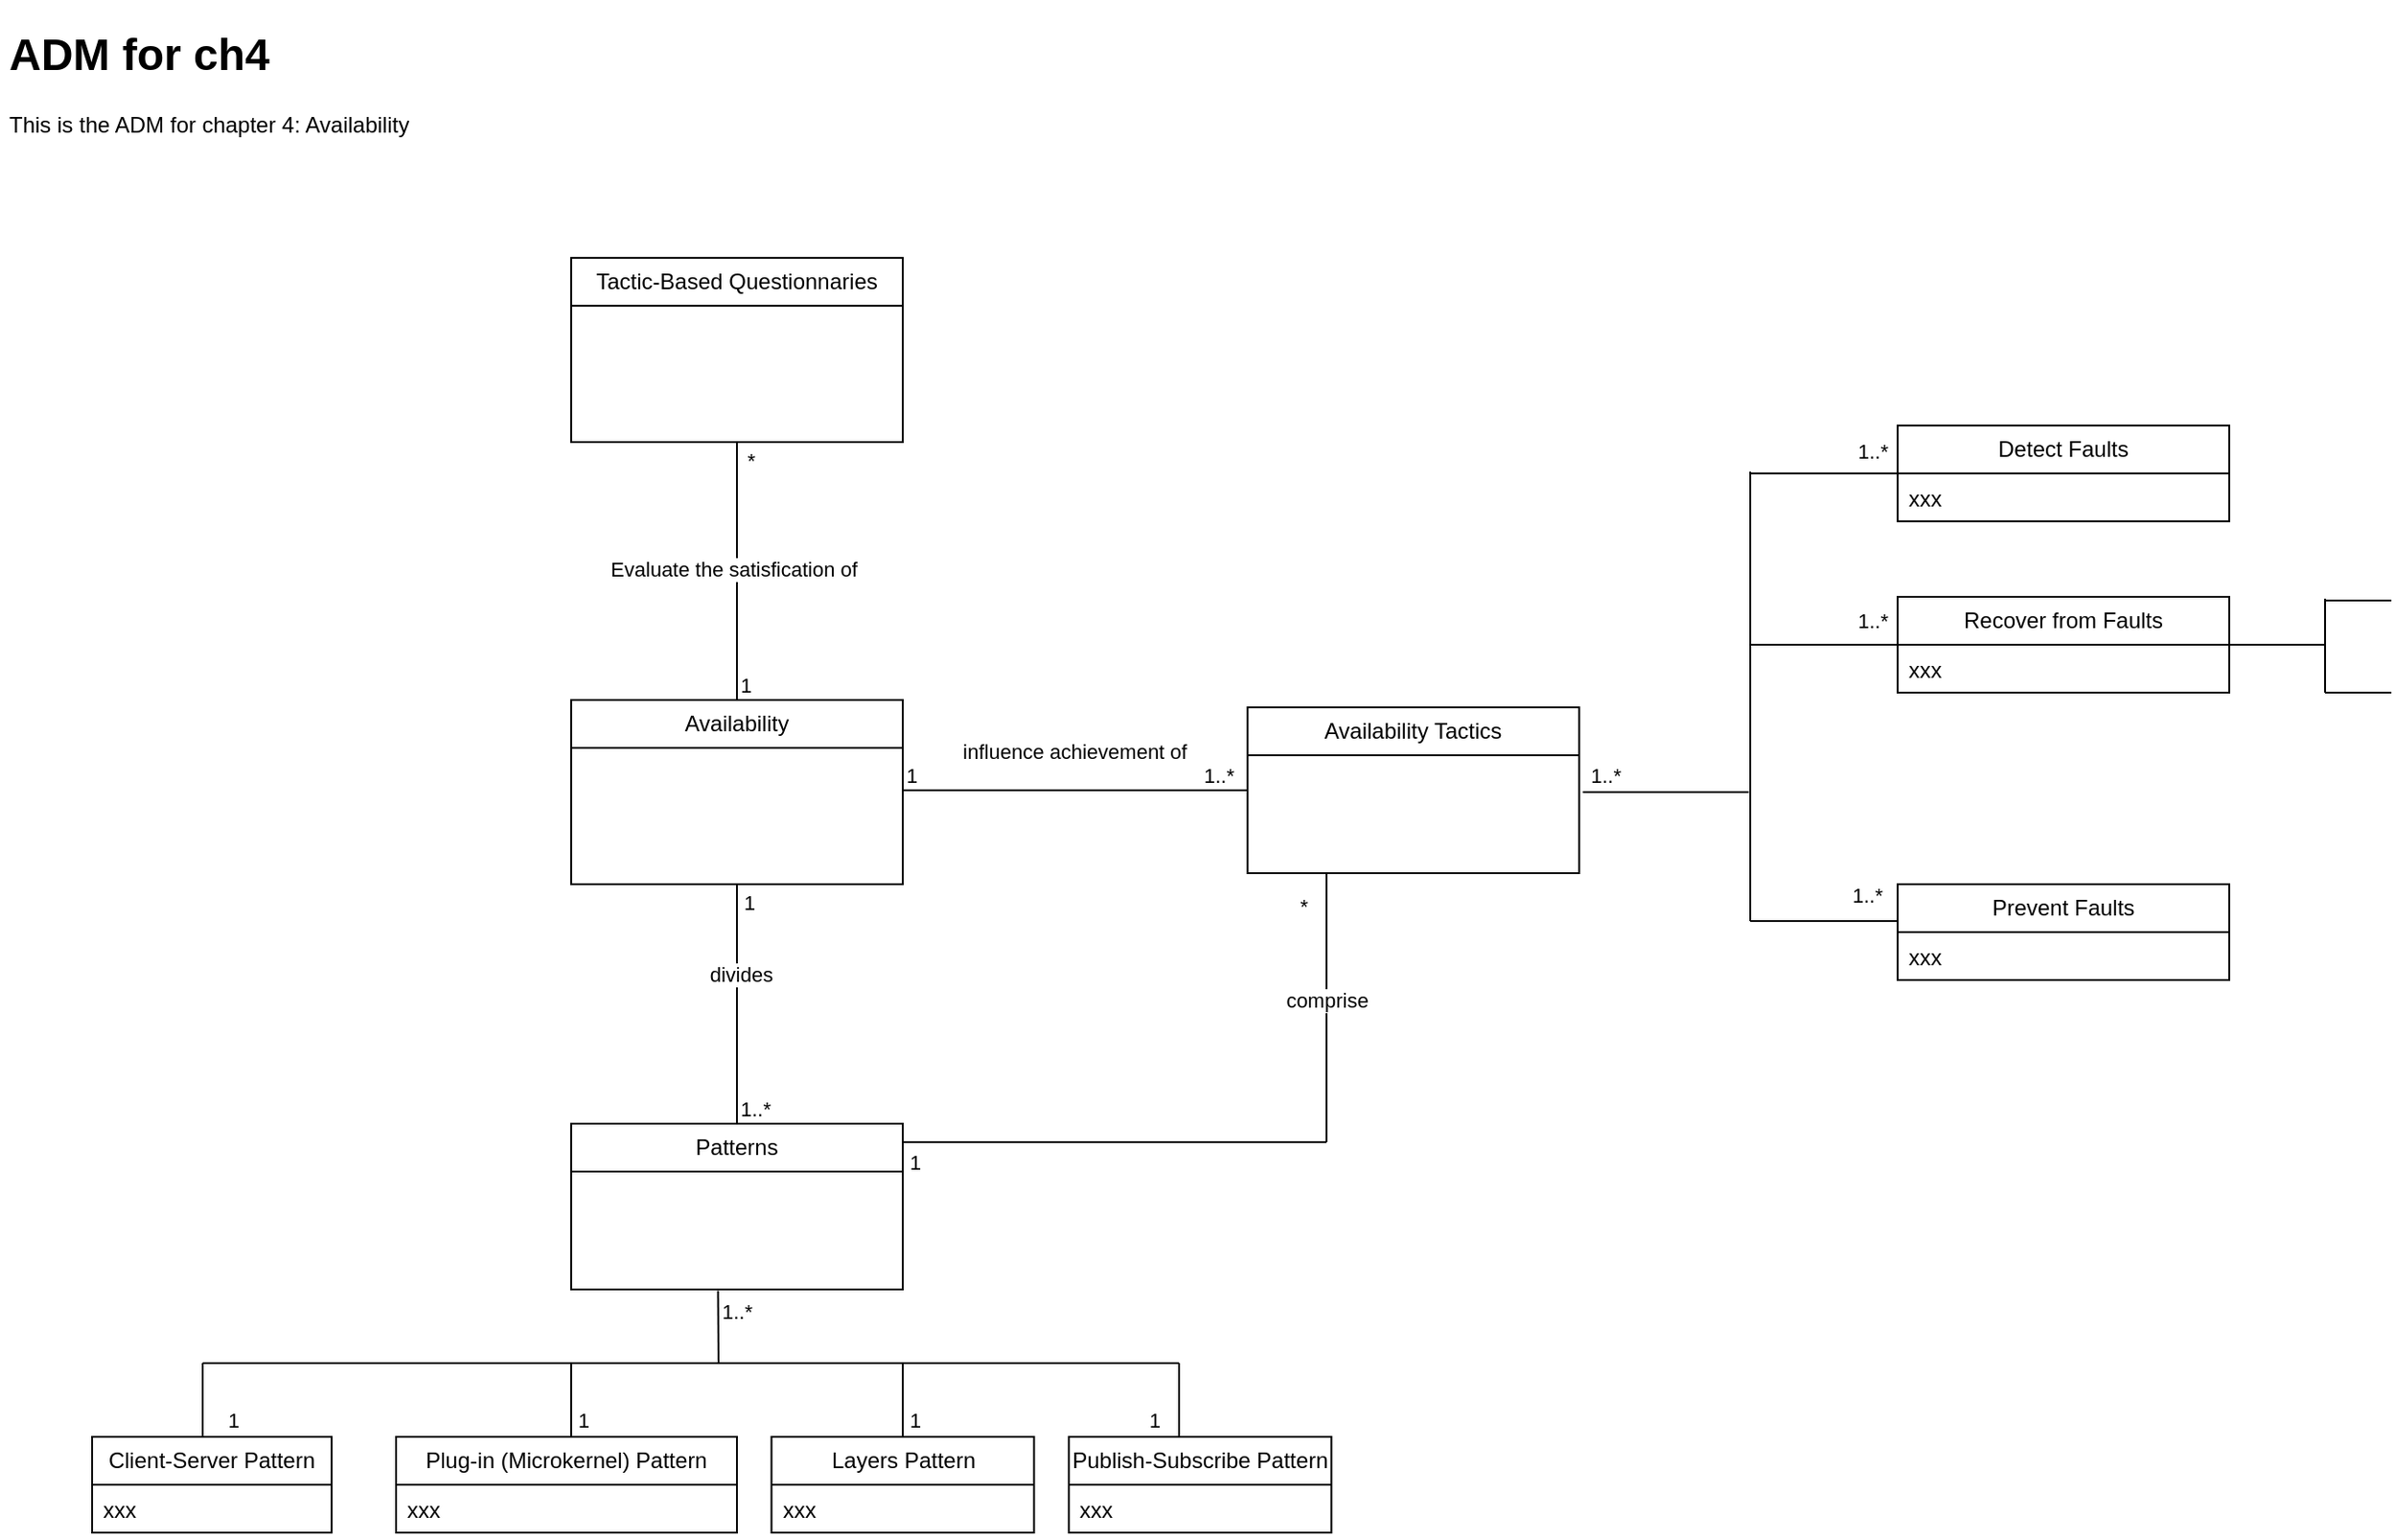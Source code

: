 <mxfile version="22.1.7" type="github">
  <diagram name="Page-1" id="c4acf3e9-155e-7222-9cf6-157b1a14988f">
    <mxGraphModel dx="327" dy="176" grid="0" gridSize="10" guides="1" tooltips="1" connect="1" arrows="1" fold="1" page="0" pageScale="1" pageWidth="850" pageHeight="1100" background="none" math="0" shadow="0">
      <root>
        <mxCell id="0" />
        <mxCell id="1" parent="0" />
        <mxCell id="OZuqmoxS4hGVeMsFbTug-1" value="&lt;h1&gt;ADM for ch4&lt;/h1&gt;&lt;p&gt;This is the ADM for chapter 4: Availability&lt;/p&gt;" style="text;html=1;strokeColor=none;fillColor=none;spacing=5;spacingTop=-20;whiteSpace=wrap;overflow=hidden;rounded=0;" parent="1" vertex="1">
          <mxGeometry x="10" y="10" width="247" height="120" as="geometry" />
        </mxCell>
        <mxCell id="OZuqmoxS4hGVeMsFbTug-35" value="Availability" style="swimlane;fontStyle=0;childLayout=stackLayout;horizontal=1;startSize=26;fillColor=none;horizontalStack=0;resizeParent=1;resizeParentMax=0;resizeLast=0;collapsible=1;marginBottom=0;whiteSpace=wrap;html=1;" parent="1" vertex="1">
          <mxGeometry x="320" y="380" width="180" height="100" as="geometry" />
        </mxCell>
        <mxCell id="OZuqmoxS4hGVeMsFbTug-51" value="Tactic-Based Questionnaries" style="swimlane;fontStyle=0;childLayout=stackLayout;horizontal=1;startSize=26;fillColor=none;horizontalStack=0;resizeParent=1;resizeParentMax=0;resizeLast=0;collapsible=1;marginBottom=0;whiteSpace=wrap;html=1;" parent="1" vertex="1">
          <mxGeometry x="320" y="140" width="180" height="100" as="geometry" />
        </mxCell>
        <mxCell id="OZuqmoxS4hGVeMsFbTug-60" value="Patterns" style="swimlane;fontStyle=0;childLayout=stackLayout;horizontal=1;startSize=26;fillColor=none;horizontalStack=0;resizeParent=1;resizeParentMax=0;resizeLast=0;collapsible=1;marginBottom=0;whiteSpace=wrap;html=1;" parent="1" vertex="1">
          <mxGeometry x="320" y="610" width="180" height="90" as="geometry" />
        </mxCell>
        <mxCell id="OZuqmoxS4hGVeMsFbTug-84" value="" style="endArrow=none;html=1;edgeStyle=orthogonalEdgeStyle;rounded=0;exitX=0.5;exitY=0;exitDx=0;exitDy=0;" parent="1" source="OZuqmoxS4hGVeMsFbTug-60" target="OZuqmoxS4hGVeMsFbTug-35" edge="1">
          <mxGeometry relative="1" as="geometry">
            <mxPoint x="430.08" y="630" as="sourcePoint" />
            <mxPoint x="590.08" y="630" as="targetPoint" />
          </mxGeometry>
        </mxCell>
        <mxCell id="OZuqmoxS4hGVeMsFbTug-85" value="1..*" style="edgeLabel;resizable=0;html=1;align=left;verticalAlign=bottom;" parent="OZuqmoxS4hGVeMsFbTug-84" connectable="0" vertex="1">
          <mxGeometry x="-1" relative="1" as="geometry" />
        </mxCell>
        <mxCell id="OZuqmoxS4hGVeMsFbTug-86" value="1" style="edgeLabel;resizable=0;html=1;align=right;verticalAlign=bottom;" parent="OZuqmoxS4hGVeMsFbTug-84" connectable="0" vertex="1">
          <mxGeometry x="1" relative="1" as="geometry">
            <mxPoint x="10" y="18" as="offset" />
          </mxGeometry>
        </mxCell>
        <mxCell id="OZuqmoxS4hGVeMsFbTug-87" value="divides" style="edgeLabel;html=1;align=center;verticalAlign=middle;resizable=0;points=[];" parent="OZuqmoxS4hGVeMsFbTug-84" vertex="1" connectable="0">
          <mxGeometry x="0.246" y="-2" relative="1" as="geometry">
            <mxPoint as="offset" />
          </mxGeometry>
        </mxCell>
        <mxCell id="OZuqmoxS4hGVeMsFbTug-98" value="" style="endArrow=none;html=1;edgeStyle=orthogonalEdgeStyle;rounded=0;exitX=0.5;exitY=0;exitDx=0;exitDy=0;" parent="1" source="OZuqmoxS4hGVeMsFbTug-35" target="OZuqmoxS4hGVeMsFbTug-51" edge="1">
          <mxGeometry relative="1" as="geometry">
            <mxPoint x="400.08" y="290" as="sourcePoint" />
            <mxPoint x="560.08" y="290" as="targetPoint" />
          </mxGeometry>
        </mxCell>
        <mxCell id="OZuqmoxS4hGVeMsFbTug-99" value="1" style="edgeLabel;resizable=0;html=1;align=left;verticalAlign=bottom;" parent="OZuqmoxS4hGVeMsFbTug-98" connectable="0" vertex="1">
          <mxGeometry x="-1" relative="1" as="geometry" />
        </mxCell>
        <mxCell id="OZuqmoxS4hGVeMsFbTug-100" value="*" style="edgeLabel;resizable=0;html=1;align=right;verticalAlign=bottom;" parent="OZuqmoxS4hGVeMsFbTug-98" connectable="0" vertex="1">
          <mxGeometry x="1" relative="1" as="geometry">
            <mxPoint x="10" y="18" as="offset" />
          </mxGeometry>
        </mxCell>
        <mxCell id="OZuqmoxS4hGVeMsFbTug-102" value="Evaluate the satisfication of" style="edgeLabel;html=1;align=center;verticalAlign=middle;resizable=0;points=[];" parent="OZuqmoxS4hGVeMsFbTug-98" vertex="1" connectable="0">
          <mxGeometry x="0.012" y="2" relative="1" as="geometry">
            <mxPoint as="offset" />
          </mxGeometry>
        </mxCell>
        <mxCell id="Bf2Zrh9VJoYy281yFuav-2" value="Availability Tactics" style="swimlane;fontStyle=0;childLayout=stackLayout;horizontal=1;startSize=26;fillColor=none;horizontalStack=0;resizeParent=1;resizeParentMax=0;resizeLast=0;collapsible=1;marginBottom=0;whiteSpace=wrap;html=1;" parent="1" vertex="1">
          <mxGeometry x="687.17" y="384" width="180" height="90" as="geometry" />
        </mxCell>
        <mxCell id="Bf2Zrh9VJoYy281yFuav-4" value="" style="endArrow=none;html=1;rounded=0;entryX=0;entryY=0.5;entryDx=0;entryDy=0;" parent="1" target="Bf2Zrh9VJoYy281yFuav-2" edge="1">
          <mxGeometry width="50" height="50" relative="1" as="geometry">
            <mxPoint x="500.17" y="429" as="sourcePoint" />
            <mxPoint x="629.17" y="429.156" as="targetPoint" />
          </mxGeometry>
        </mxCell>
        <mxCell id="Bf2Zrh9VJoYy281yFuav-5" value="1" style="edgeLabel;resizable=0;html=1;align=left;verticalAlign=bottom;" parent="1" connectable="0" vertex="1">
          <mxGeometry x="500" y="429" as="geometry" />
        </mxCell>
        <mxCell id="Bf2Zrh9VJoYy281yFuav-6" value="1..*" style="edgeLabel;resizable=0;html=1;align=right;verticalAlign=bottom;" parent="1" connectable="0" vertex="1">
          <mxGeometry x="680.17" y="429.0" as="geometry" />
        </mxCell>
        <mxCell id="8VK9so_CP51kFQA9M_FP-1" value="" style="endArrow=none;html=1;rounded=0;" parent="1" edge="1">
          <mxGeometry width="50" height="50" relative="1" as="geometry">
            <mxPoint x="869.17" y="430" as="sourcePoint" />
            <mxPoint x="959.17" y="430" as="targetPoint" />
          </mxGeometry>
        </mxCell>
        <mxCell id="8VK9so_CP51kFQA9M_FP-3" value="" style="endArrow=none;html=1;rounded=0;" parent="1" edge="1">
          <mxGeometry width="50" height="50" relative="1" as="geometry">
            <mxPoint x="960" y="500" as="sourcePoint" />
            <mxPoint x="960" y="256" as="targetPoint" />
          </mxGeometry>
        </mxCell>
        <mxCell id="8VK9so_CP51kFQA9M_FP-4" value="" style="endArrow=none;html=1;rounded=0;" parent="1" edge="1">
          <mxGeometry width="50" height="50" relative="1" as="geometry">
            <mxPoint x="960" y="350" as="sourcePoint" />
            <mxPoint x="1040" y="350" as="targetPoint" />
          </mxGeometry>
        </mxCell>
        <mxCell id="8VK9so_CP51kFQA9M_FP-5" value="Recover from Faults" style="swimlane;fontStyle=0;childLayout=stackLayout;horizontal=1;startSize=26;fillColor=none;horizontalStack=0;resizeParent=1;resizeParentMax=0;resizeLast=0;collapsible=1;marginBottom=0;whiteSpace=wrap;html=1;" parent="1" vertex="1">
          <mxGeometry x="1040.0" y="324" width="180" height="52" as="geometry" />
        </mxCell>
        <mxCell id="8VK9so_CP51kFQA9M_FP-6" value="xxx" style="text;strokeColor=none;fillColor=none;align=left;verticalAlign=top;spacingLeft=4;spacingRight=4;overflow=hidden;rotatable=0;points=[[0,0.5],[1,0.5]];portConstraint=eastwest;whiteSpace=wrap;html=1;" parent="8VK9so_CP51kFQA9M_FP-5" vertex="1">
          <mxGeometry y="26" width="180" height="26" as="geometry" />
        </mxCell>
        <mxCell id="8VK9so_CP51kFQA9M_FP-10" value="" style="endArrow=none;html=1;rounded=0;" parent="1" edge="1">
          <mxGeometry width="50" height="50" relative="1" as="geometry">
            <mxPoint x="960" y="500" as="sourcePoint" />
            <mxPoint x="1040" y="500" as="targetPoint" />
          </mxGeometry>
        </mxCell>
        <mxCell id="8VK9so_CP51kFQA9M_FP-11" value="Prevent Faults" style="swimlane;fontStyle=0;childLayout=stackLayout;horizontal=1;startSize=26;fillColor=none;horizontalStack=0;resizeParent=1;resizeParentMax=0;resizeLast=0;collapsible=1;marginBottom=0;whiteSpace=wrap;html=1;" parent="1" vertex="1">
          <mxGeometry x="1040.0" y="480" width="180" height="52" as="geometry" />
        </mxCell>
        <mxCell id="8VK9so_CP51kFQA9M_FP-12" value="xxx" style="text;strokeColor=none;fillColor=none;align=left;verticalAlign=top;spacingLeft=4;spacingRight=4;overflow=hidden;rotatable=0;points=[[0,0.5],[1,0.5]];portConstraint=eastwest;whiteSpace=wrap;html=1;" parent="8VK9so_CP51kFQA9M_FP-11" vertex="1">
          <mxGeometry y="26" width="180" height="26" as="geometry" />
        </mxCell>
        <mxCell id="8VK9so_CP51kFQA9M_FP-13" value="1..*" style="edgeLabel;resizable=0;html=1;align=right;verticalAlign=bottom;" parent="1" connectable="0" vertex="1">
          <mxGeometry x="890.0" y="429.0" as="geometry" />
        </mxCell>
        <mxCell id="8VK9so_CP51kFQA9M_FP-14" value="" style="endArrow=none;html=1;rounded=0;entryX=0.779;entryY=0.997;entryDx=0;entryDy=0;entryPerimeter=0;" parent="1" edge="1">
          <mxGeometry width="50" height="50" relative="1" as="geometry">
            <mxPoint x="730" y="620" as="sourcePoint" />
            <mxPoint x="730" y="474" as="targetPoint" />
          </mxGeometry>
        </mxCell>
        <mxCell id="8VK9so_CP51kFQA9M_FP-15" value="comprise" style="edgeLabel;html=1;align=center;verticalAlign=middle;resizable=0;points=[];" parent="8VK9so_CP51kFQA9M_FP-14" vertex="1" connectable="0">
          <mxGeometry x="-0.099" y="4" relative="1" as="geometry">
            <mxPoint x="4" y="-11" as="offset" />
          </mxGeometry>
        </mxCell>
        <mxCell id="8VK9so_CP51kFQA9M_FP-16" value="" style="endArrow=none;html=1;rounded=0;exitX=1;exitY=0.111;exitDx=0;exitDy=0;exitPerimeter=0;" parent="1" source="OZuqmoxS4hGVeMsFbTug-60" edge="1">
          <mxGeometry width="50" height="50" relative="1" as="geometry">
            <mxPoint x="565.17" y="630" as="sourcePoint" />
            <mxPoint x="730" y="620" as="targetPoint" />
          </mxGeometry>
        </mxCell>
        <mxCell id="8VK9so_CP51kFQA9M_FP-17" value="1" style="edgeLabel;resizable=0;html=1;align=right;verticalAlign=bottom;" parent="1" connectable="0" vertex="1">
          <mxGeometry x="510" y="639.995" as="geometry" />
        </mxCell>
        <mxCell id="8VK9so_CP51kFQA9M_FP-18" value="*" style="edgeLabel;resizable=0;html=1;align=right;verticalAlign=bottom;" parent="1" connectable="0" vertex="1">
          <mxGeometry x="720" y="500.0" as="geometry" />
        </mxCell>
        <mxCell id="8VK9so_CP51kFQA9M_FP-22" value="" style="endArrow=none;html=1;rounded=0;entryX=0.443;entryY=1.012;entryDx=0;entryDy=0;entryPerimeter=0;" parent="1" edge="1">
          <mxGeometry width="50" height="50" relative="1" as="geometry">
            <mxPoint x="400" y="740" as="sourcePoint" />
            <mxPoint x="399.74" y="700.768" as="targetPoint" />
          </mxGeometry>
        </mxCell>
        <mxCell id="8VK9so_CP51kFQA9M_FP-23" value="" style="endArrow=none;html=1;rounded=0;" parent="1" edge="1">
          <mxGeometry width="50" height="50" relative="1" as="geometry">
            <mxPoint x="120" y="740" as="sourcePoint" />
            <mxPoint x="650" y="740" as="targetPoint" />
          </mxGeometry>
        </mxCell>
        <mxCell id="8VK9so_CP51kFQA9M_FP-24" value="" style="endArrow=none;html=1;rounded=0;" parent="1" edge="1">
          <mxGeometry width="50" height="50" relative="1" as="geometry">
            <mxPoint x="120" y="780" as="sourcePoint" />
            <mxPoint x="120" y="740" as="targetPoint" />
          </mxGeometry>
        </mxCell>
        <mxCell id="8VK9so_CP51kFQA9M_FP-25" value="" style="endArrow=none;html=1;rounded=0;" parent="1" edge="1">
          <mxGeometry width="50" height="50" relative="1" as="geometry">
            <mxPoint x="650" y="780" as="sourcePoint" />
            <mxPoint x="650" y="740" as="targetPoint" />
          </mxGeometry>
        </mxCell>
        <mxCell id="8VK9so_CP51kFQA9M_FP-26" value="" style="endArrow=none;html=1;rounded=0;" parent="1" edge="1">
          <mxGeometry width="50" height="50" relative="1" as="geometry">
            <mxPoint x="320" y="780" as="sourcePoint" />
            <mxPoint x="320" y="740" as="targetPoint" />
          </mxGeometry>
        </mxCell>
        <mxCell id="8VK9so_CP51kFQA9M_FP-27" value="" style="endArrow=none;html=1;rounded=0;" parent="1" edge="1">
          <mxGeometry width="50" height="50" relative="1" as="geometry">
            <mxPoint x="500" y="780" as="sourcePoint" />
            <mxPoint x="500" y="740" as="targetPoint" />
          </mxGeometry>
        </mxCell>
        <mxCell id="8VK9so_CP51kFQA9M_FP-28" value="1..*" style="edgeLabel;resizable=0;html=1;align=left;verticalAlign=bottom;" parent="1" connectable="0" vertex="1">
          <mxGeometry x="400" y="720" as="geometry" />
        </mxCell>
        <mxCell id="8VK9so_CP51kFQA9M_FP-29" value="Client-Server Pattern" style="swimlane;fontStyle=0;childLayout=stackLayout;horizontal=1;startSize=26;fillColor=none;horizontalStack=0;resizeParent=1;resizeParentMax=0;resizeLast=0;collapsible=1;marginBottom=0;whiteSpace=wrap;html=1;" parent="1" vertex="1">
          <mxGeometry x="60" y="780" width="130" height="52" as="geometry" />
        </mxCell>
        <mxCell id="8VK9so_CP51kFQA9M_FP-30" value="xxx" style="text;strokeColor=none;fillColor=none;align=left;verticalAlign=top;spacingLeft=4;spacingRight=4;overflow=hidden;rotatable=0;points=[[0,0.5],[1,0.5]];portConstraint=eastwest;whiteSpace=wrap;html=1;" parent="8VK9so_CP51kFQA9M_FP-29" vertex="1">
          <mxGeometry y="26" width="130" height="26" as="geometry" />
        </mxCell>
        <mxCell id="8VK9so_CP51kFQA9M_FP-31" value="Plug-in (Microkernel) Pattern" style="swimlane;fontStyle=0;childLayout=stackLayout;horizontal=1;startSize=26;fillColor=none;horizontalStack=0;resizeParent=1;resizeParentMax=0;resizeLast=0;collapsible=1;marginBottom=0;whiteSpace=wrap;html=1;" parent="1" vertex="1">
          <mxGeometry x="225" y="780" width="185" height="52" as="geometry" />
        </mxCell>
        <mxCell id="8VK9so_CP51kFQA9M_FP-32" value="xxx" style="text;strokeColor=none;fillColor=none;align=left;verticalAlign=top;spacingLeft=4;spacingRight=4;overflow=hidden;rotatable=0;points=[[0,0.5],[1,0.5]];portConstraint=eastwest;whiteSpace=wrap;html=1;" parent="8VK9so_CP51kFQA9M_FP-31" vertex="1">
          <mxGeometry y="26" width="185" height="26" as="geometry" />
        </mxCell>
        <mxCell id="8VK9so_CP51kFQA9M_FP-33" value="1" style="edgeLabel;resizable=0;html=1;align=right;verticalAlign=bottom;" parent="1" connectable="0" vertex="1">
          <mxGeometry x="140" y="779.995" as="geometry" />
        </mxCell>
        <mxCell id="8VK9so_CP51kFQA9M_FP-34" value="1" style="edgeLabel;resizable=0;html=1;align=right;verticalAlign=bottom;" parent="1" connectable="0" vertex="1">
          <mxGeometry x="330" y="779.995" as="geometry" />
        </mxCell>
        <mxCell id="8VK9so_CP51kFQA9M_FP-36" value="Layers Pattern" style="swimlane;fontStyle=0;childLayout=stackLayout;horizontal=1;startSize=26;fillColor=none;horizontalStack=0;resizeParent=1;resizeParentMax=0;resizeLast=0;collapsible=1;marginBottom=0;whiteSpace=wrap;html=1;" parent="1" vertex="1">
          <mxGeometry x="428.75" y="780" width="142.5" height="52" as="geometry" />
        </mxCell>
        <mxCell id="8VK9so_CP51kFQA9M_FP-37" value="xxx" style="text;strokeColor=none;fillColor=none;align=left;verticalAlign=top;spacingLeft=4;spacingRight=4;overflow=hidden;rotatable=0;points=[[0,0.5],[1,0.5]];portConstraint=eastwest;whiteSpace=wrap;html=1;" parent="8VK9so_CP51kFQA9M_FP-36" vertex="1">
          <mxGeometry y="26" width="142.5" height="26" as="geometry" />
        </mxCell>
        <mxCell id="8VK9so_CP51kFQA9M_FP-38" value="Publish-Subscribe Pattern" style="swimlane;fontStyle=0;childLayout=stackLayout;horizontal=1;startSize=26;fillColor=none;horizontalStack=0;resizeParent=1;resizeParentMax=0;resizeLast=0;collapsible=1;marginBottom=0;whiteSpace=wrap;html=1;" parent="1" vertex="1">
          <mxGeometry x="590.17" y="780" width="142.5" height="52" as="geometry" />
        </mxCell>
        <mxCell id="8VK9so_CP51kFQA9M_FP-39" value="xxx" style="text;strokeColor=none;fillColor=none;align=left;verticalAlign=top;spacingLeft=4;spacingRight=4;overflow=hidden;rotatable=0;points=[[0,0.5],[1,0.5]];portConstraint=eastwest;whiteSpace=wrap;html=1;" parent="8VK9so_CP51kFQA9M_FP-38" vertex="1">
          <mxGeometry y="26" width="142.5" height="26" as="geometry" />
        </mxCell>
        <mxCell id="8VK9so_CP51kFQA9M_FP-40" value="1" style="edgeLabel;resizable=0;html=1;align=right;verticalAlign=bottom;" parent="1" connectable="0" vertex="1">
          <mxGeometry x="510" y="779.995" as="geometry" />
        </mxCell>
        <mxCell id="8VK9so_CP51kFQA9M_FP-41" value="1" style="edgeLabel;resizable=0;html=1;align=right;verticalAlign=bottom;" parent="1" connectable="0" vertex="1">
          <mxGeometry x="640" y="779.995" as="geometry" />
        </mxCell>
        <mxCell id="u1d1olgakmb7oBY73qDV-1" value="1..*" style="edgeLabel;resizable=0;html=1;align=right;verticalAlign=bottom;" parent="1" connectable="0" vertex="1">
          <mxGeometry x="1035.0" y="345.0" as="geometry" />
        </mxCell>
        <mxCell id="u1d1olgakmb7oBY73qDV-2" value="1..*" style="edgeLabel;resizable=0;html=1;align=right;verticalAlign=bottom;" parent="1" connectable="0" vertex="1">
          <mxGeometry x="1032.0" y="494.0" as="geometry" />
        </mxCell>
        <mxCell id="3HgLz3ST0w4mvj_AXwvR-1" value="influence achievement of" style="edgeLabel;html=1;align=center;verticalAlign=middle;resizable=0;points=[];" vertex="1" connectable="0" parent="1">
          <mxGeometry x="624.002" y="349.998" as="geometry">
            <mxPoint x="-31" y="58" as="offset" />
          </mxGeometry>
        </mxCell>
        <mxCell id="3HgLz3ST0w4mvj_AXwvR-2" value="" style="endArrow=none;html=1;rounded=0;" edge="1" parent="1">
          <mxGeometry width="50" height="50" relative="1" as="geometry">
            <mxPoint x="960" y="257" as="sourcePoint" />
            <mxPoint x="1040" y="257" as="targetPoint" />
          </mxGeometry>
        </mxCell>
        <mxCell id="3HgLz3ST0w4mvj_AXwvR-3" value="Detect Faults" style="swimlane;fontStyle=0;childLayout=stackLayout;horizontal=1;startSize=26;fillColor=none;horizontalStack=0;resizeParent=1;resizeParentMax=0;resizeLast=0;collapsible=1;marginBottom=0;whiteSpace=wrap;html=1;" vertex="1" parent="1">
          <mxGeometry x="1040.0" y="231" width="180" height="52" as="geometry" />
        </mxCell>
        <mxCell id="3HgLz3ST0w4mvj_AXwvR-4" value="xxx" style="text;strokeColor=none;fillColor=none;align=left;verticalAlign=top;spacingLeft=4;spacingRight=4;overflow=hidden;rotatable=0;points=[[0,0.5],[1,0.5]];portConstraint=eastwest;whiteSpace=wrap;html=1;" vertex="1" parent="3HgLz3ST0w4mvj_AXwvR-3">
          <mxGeometry y="26" width="180" height="26" as="geometry" />
        </mxCell>
        <mxCell id="3HgLz3ST0w4mvj_AXwvR-5" value="1..*" style="edgeLabel;resizable=0;html=1;align=right;verticalAlign=bottom;" connectable="0" vertex="1" parent="1">
          <mxGeometry x="1035.0" y="253.0" as="geometry" />
        </mxCell>
        <mxCell id="3HgLz3ST0w4mvj_AXwvR-6" value="" style="endArrow=none;html=1;rounded=0;exitX=1;exitY=0.5;exitDx=0;exitDy=0;" edge="1" parent="1" source="8VK9so_CP51kFQA9M_FP-5">
          <mxGeometry width="50" height="50" relative="1" as="geometry">
            <mxPoint x="1231" y="354" as="sourcePoint" />
            <mxPoint x="1272" y="350" as="targetPoint" />
          </mxGeometry>
        </mxCell>
        <mxCell id="3HgLz3ST0w4mvj_AXwvR-7" value="" style="endArrow=none;html=1;rounded=0;" edge="1" parent="1">
          <mxGeometry width="50" height="50" relative="1" as="geometry">
            <mxPoint x="1272" y="376" as="sourcePoint" />
            <mxPoint x="1272" y="325" as="targetPoint" />
          </mxGeometry>
        </mxCell>
        <mxCell id="3HgLz3ST0w4mvj_AXwvR-8" value="" style="endArrow=none;html=1;rounded=0;" edge="1" parent="1">
          <mxGeometry width="50" height="50" relative="1" as="geometry">
            <mxPoint x="1272" y="376" as="sourcePoint" />
            <mxPoint x="1308" y="376" as="targetPoint" />
          </mxGeometry>
        </mxCell>
        <mxCell id="3HgLz3ST0w4mvj_AXwvR-9" value="" style="endArrow=none;html=1;rounded=0;" edge="1" parent="1">
          <mxGeometry width="50" height="50" relative="1" as="geometry">
            <mxPoint x="1272" y="326" as="sourcePoint" />
            <mxPoint x="1308" y="326" as="targetPoint" />
          </mxGeometry>
        </mxCell>
      </root>
    </mxGraphModel>
  </diagram>
</mxfile>

